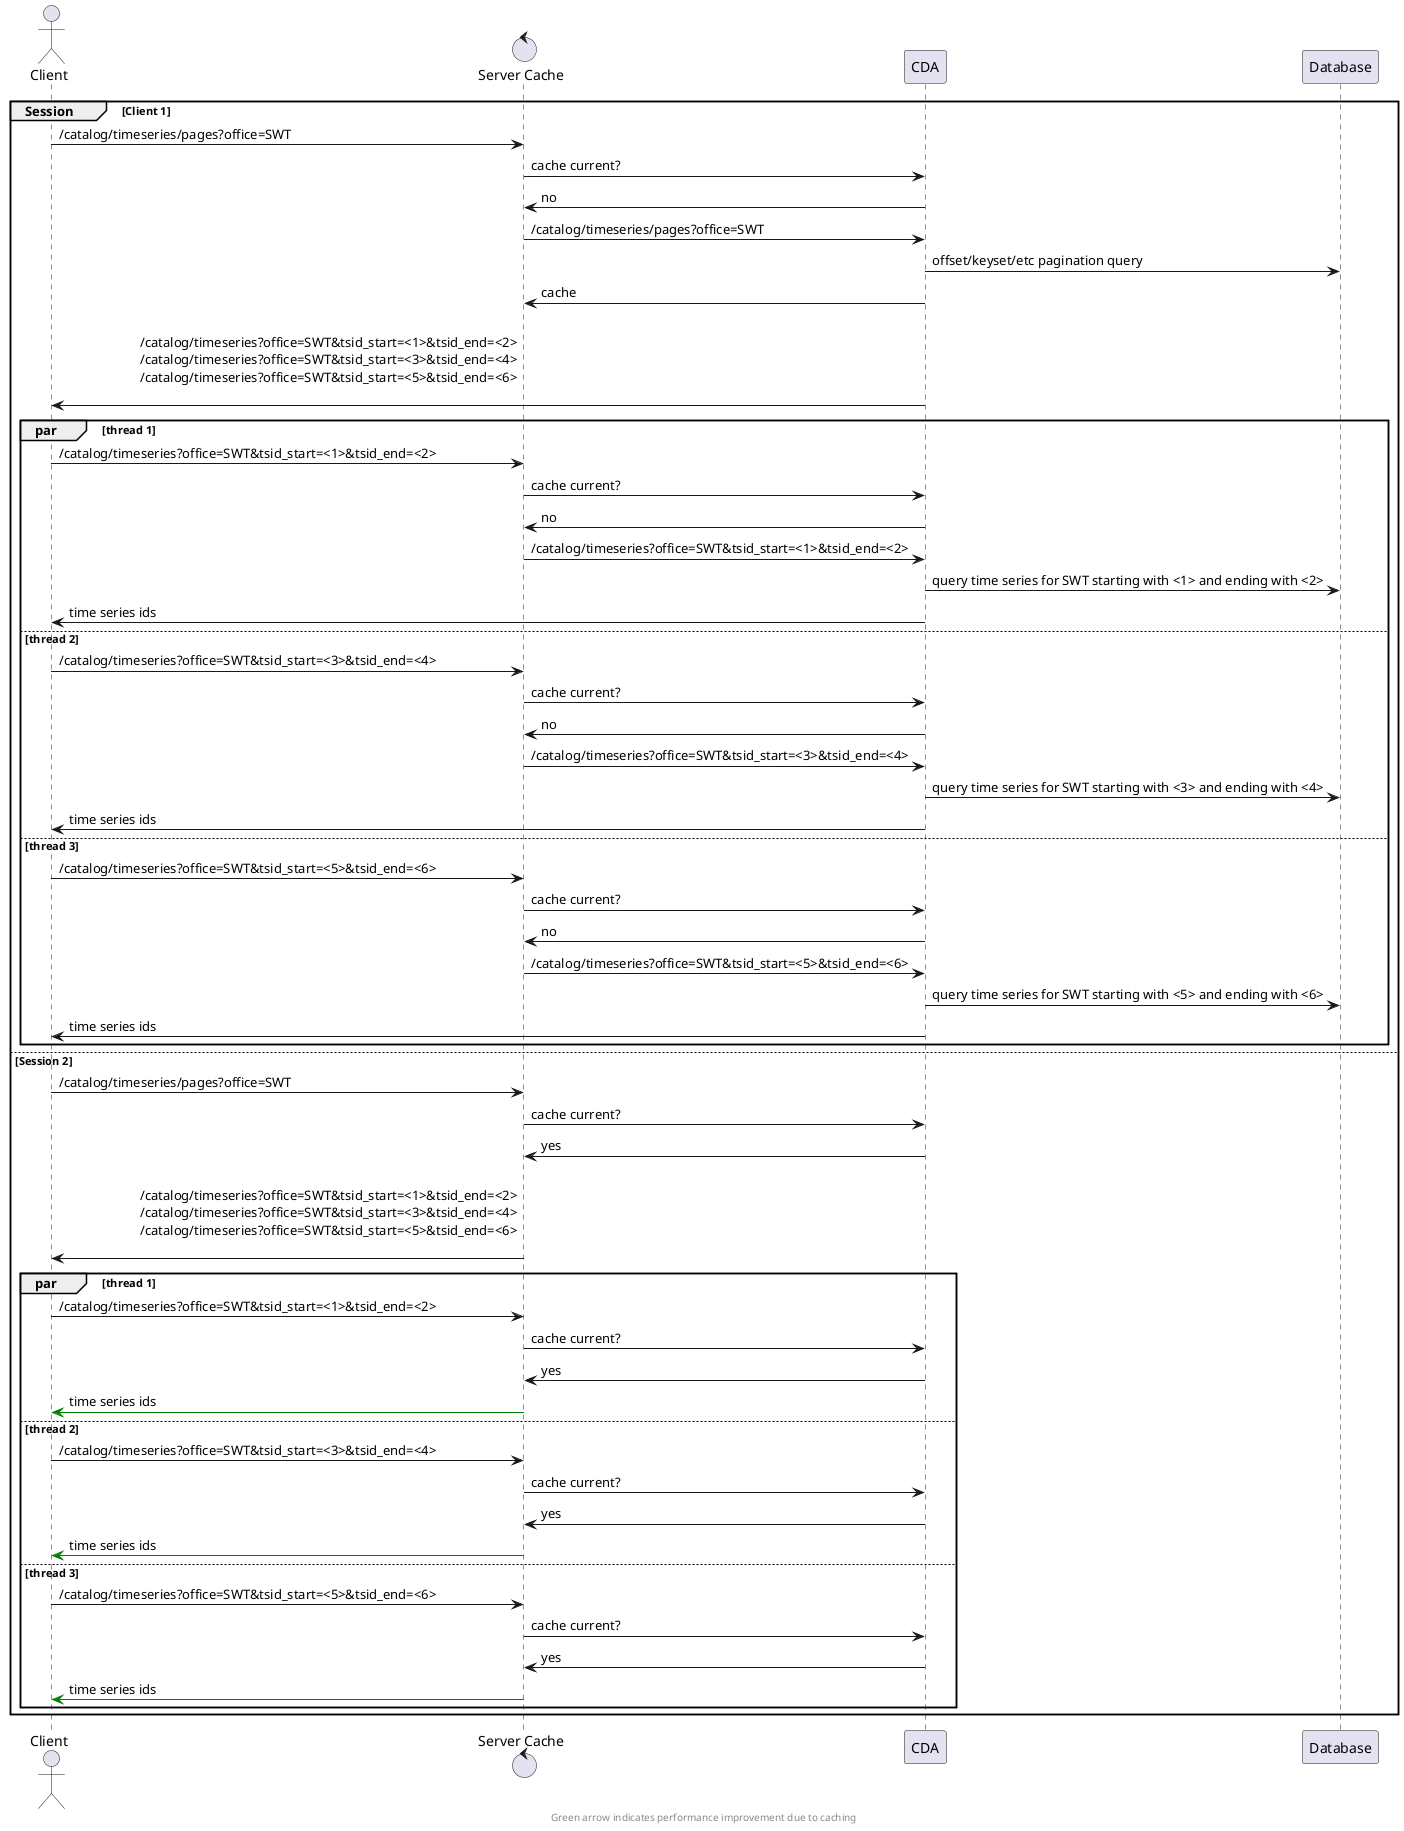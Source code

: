 @startuml
'https://plantuml.com/sequence-diagram

actor Client as "Client"
control ReverseProxy as "Server Cache"
group Session [Client 1]
    Client -> ReverseProxy: /catalog/timeseries/pages?office=SWT
    ReverseProxy -> CDA: cache current?
    CDA -> ReverseProxy: no
    ReverseProxy -> CDA: /catalog/timeseries/pages?office=SWT
    CDA -> Database: offset/keyset/etc pagination query
    CDA -> ReverseProxy: cache
    CDA -> Client: \n \
                    /catalog/timeseries?office=SWT&tsid_start=<1>&tsid_end=<2>\n \
                    /catalog/timeseries?office=SWT&tsid_start=<3>&tsid_end=<4>\n \
                    /catalog/timeseries?office=SWT&tsid_start=<5>&tsid_end=<6>\n
    par thread 1
        Client -> ReverseProxy: /catalog/timeseries?office=SWT&tsid_start=<1>&tsid_end=<2>
        ReverseProxy -> CDA: cache current?
        CDA -> ReverseProxy: no
        ReverseProxy -> CDA: /catalog/timeseries?office=SWT&tsid_start=<1>&tsid_end=<2>
        CDA -> Database: query time series for SWT starting with <1> and ending with <2>
        CDA -> Client: time series ids
    else thread 2
        Client -> ReverseProxy: /catalog/timeseries?office=SWT&tsid_start=<3>&tsid_end=<4>
        ReverseProxy -> CDA: cache current?
        CDA -> ReverseProxy: no
        ReverseProxy -> CDA: /catalog/timeseries?office=SWT&tsid_start=<3>&tsid_end=<4>
        CDA -> Database: query time series for SWT starting with <3> and ending with <4>
        CDA -> Client: time series ids
    else thread 3
        Client -> ReverseProxy: /catalog/timeseries?office=SWT&tsid_start=<5>&tsid_end=<6>
        ReverseProxy -> CDA: cache current?
        CDA -> ReverseProxy: no
        ReverseProxy -> CDA: /catalog/timeseries?office=SWT&tsid_start=<5>&tsid_end=<6>
        CDA -> Database: query time series for SWT starting with <5> and ending with <6>
        CDA -> Client: time series ids
    end
else Session 2
    Client -> ReverseProxy: /catalog/timeseries/pages?office=SWT
    ReverseProxy -> CDA: cache current?
    CDA -> ReverseProxy: yes
    ReverseProxy -> Client: \n \
                    /catalog/timeseries?office=SWT&tsid_start=<1>&tsid_end=<2>\n \
                    /catalog/timeseries?office=SWT&tsid_start=<3>&tsid_end=<4>\n \
                    /catalog/timeseries?office=SWT&tsid_start=<5>&tsid_end=<6>\n
    par thread 1
        Client -> ReverseProxy: /catalog/timeseries?office=SWT&tsid_start=<1>&tsid_end=<2>
        ReverseProxy -> CDA: cache current?
        CDA -> ReverseProxy: yes
        ReverseProxy -[#green]> Client: time series ids
    else thread 2
        Client -> ReverseProxy: /catalog/timeseries?office=SWT&tsid_start=<3>&tsid_end=<4>
        ReverseProxy -> CDA: cache current?
        CDA -> ReverseProxy: yes
        ReverseProxy -[#green]> Client: time series ids
    else thread 3
        Client -> ReverseProxy: /catalog/timeseries?office=SWT&tsid_start=<5>&tsid_end=<6>
        ReverseProxy -> CDA: cache current?
        CDA -> ReverseProxy: yes
        ReverseProxy -[#green]> Client: time series ids
    end
end

footer Green arrow indicates performance improvement due to caching
@enduml